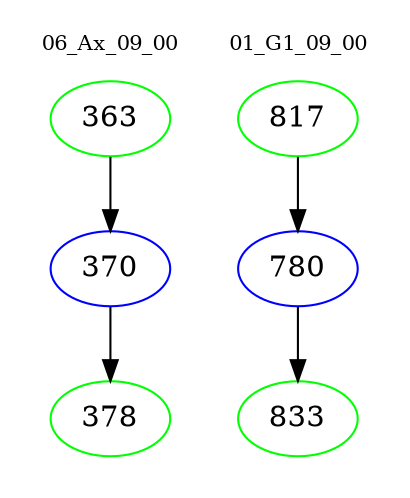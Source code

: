 digraph{
subgraph cluster_0 {
color = white
label = "06_Ax_09_00";
fontsize=10;
T0_363 [label="363", color="green"]
T0_363 -> T0_370 [color="black"]
T0_370 [label="370", color="blue"]
T0_370 -> T0_378 [color="black"]
T0_378 [label="378", color="green"]
}
subgraph cluster_1 {
color = white
label = "01_G1_09_00";
fontsize=10;
T1_817 [label="817", color="green"]
T1_817 -> T1_780 [color="black"]
T1_780 [label="780", color="blue"]
T1_780 -> T1_833 [color="black"]
T1_833 [label="833", color="green"]
}
}
